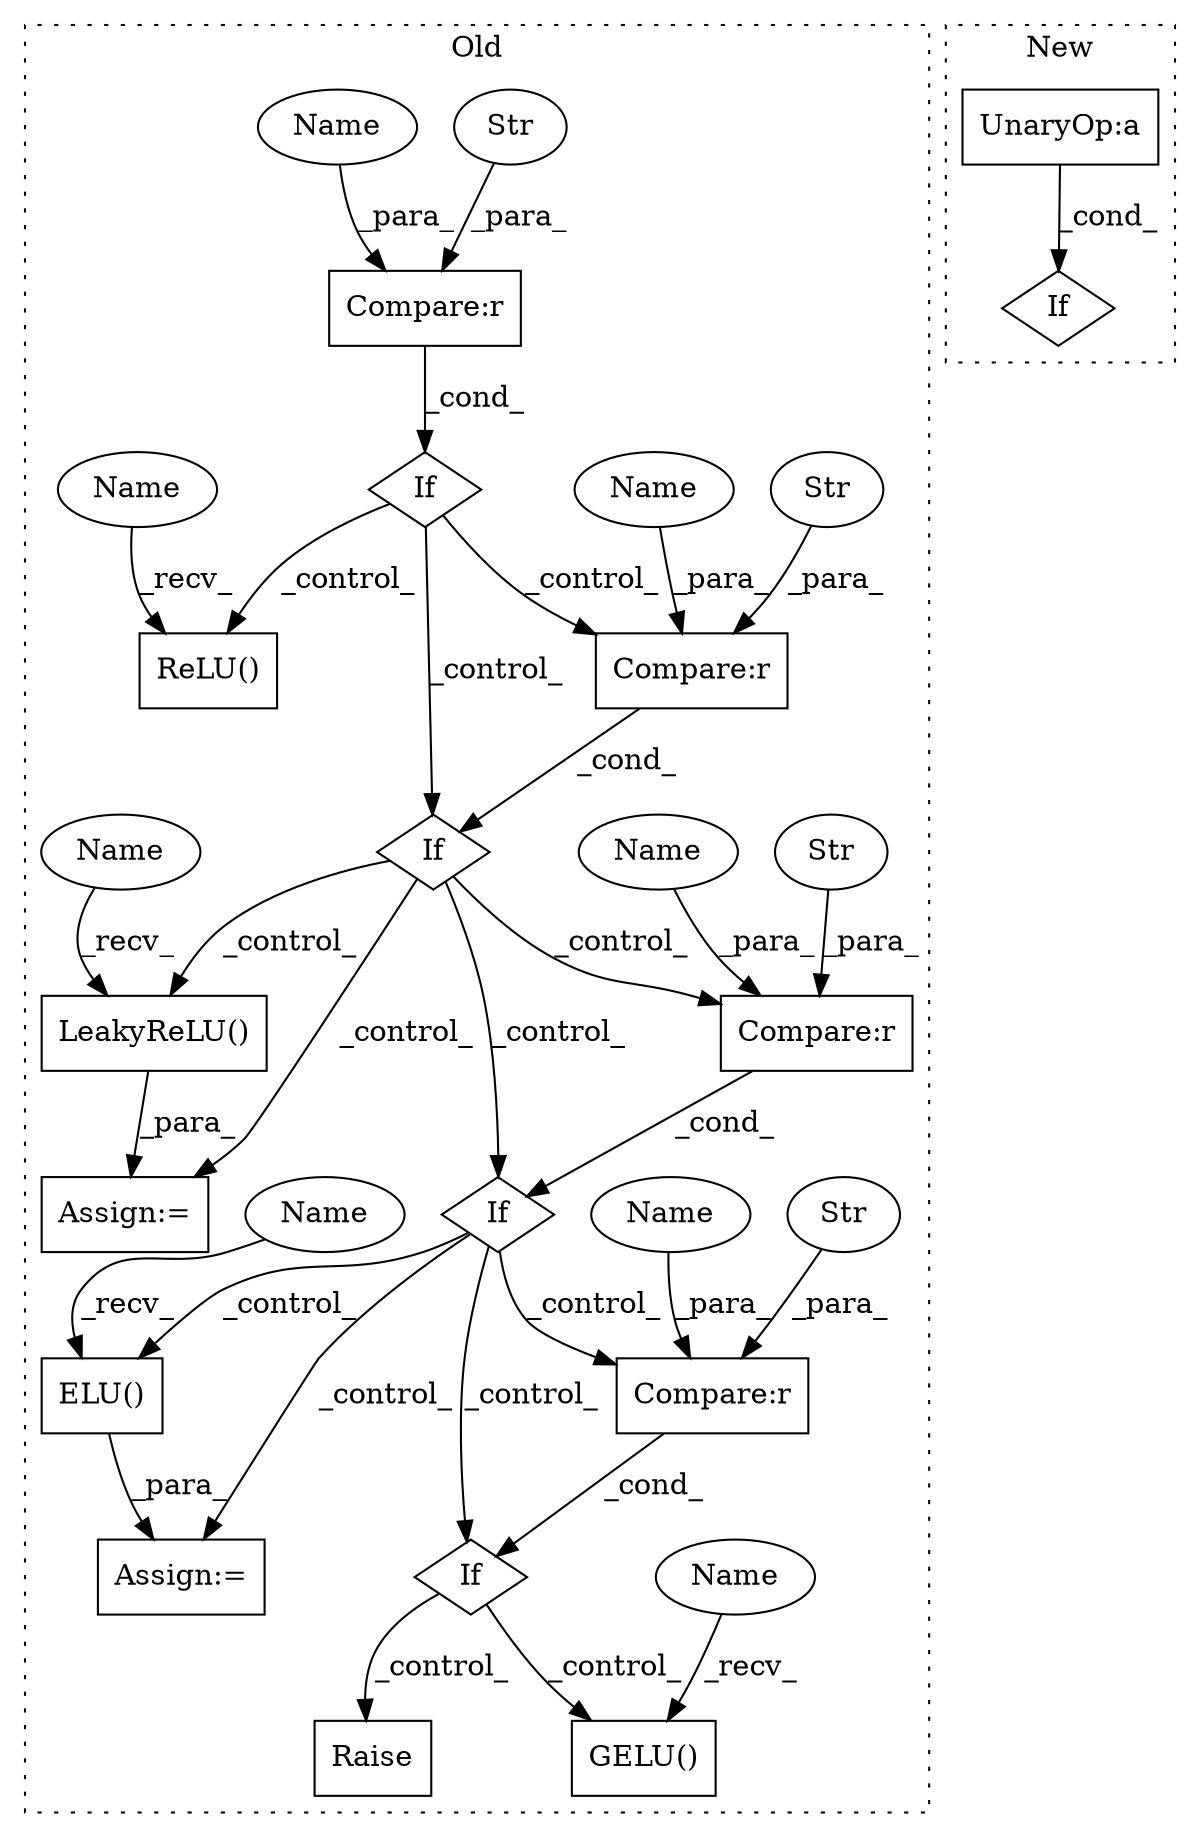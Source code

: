 digraph G {
subgraph cluster0 {
1 [label="ELU()" a="75" s="10037" l="31" shape="box"];
3 [label="If" a="96" s="9862,9891" l="0,14" shape="diamond"];
4 [label="GELU()" a="75" s="10137" l="9" shape="box"];
5 [label="If" a="96" s="9769,9795" l="3,14" shape="diamond"];
6 [label="Compare:r" a="40" s="9983" l="22" shape="box"];
7 [label="If" a="96" s="9983,10005" l="0,14" shape="diamond"];
8 [label="Str" a="66" s="10000" l="5" shape="ellipse"];
9 [label="If" a="96" s="10082,10105" l="0,14" shape="diamond"];
10 [label="Compare:r" a="40" s="9772" l="23" shape="box"];
11 [label="Str" a="66" s="9789" l="6" shape="ellipse"];
12 [label="Compare:r" a="40" s="9862" l="29" shape="box"];
13 [label="Str" a="66" s="9879" l="12" shape="ellipse"];
14 [label="Compare:r" a="40" s="10082" l="23" shape="box"];
15 [label="Str" a="66" s="10099" l="6" shape="ellipse"];
16 [label="Assign:=" a="68" s="10034" l="3" shape="box"];
17 [label="Assign:=" a="68" s="9920" l="3" shape="box"];
18 [label="ReLU()" a="75" s="9827" l="21" shape="box"];
19 [label="LeakyReLU()" a="75" s="9923" l="46" shape="box"];
21 [label="Raise" a="91" s="10173" l="6" shape="box"];
22 [label="Name" a="87" s="9827" l="2" shape="ellipse"];
23 [label="Name" a="87" s="10137" l="2" shape="ellipse"];
24 [label="Name" a="87" s="9923" l="2" shape="ellipse"];
25 [label="Name" a="87" s="10037" l="2" shape="ellipse"];
26 [label="Name" a="87" s="10082" l="13" shape="ellipse"];
27 [label="Name" a="87" s="9983" l="13" shape="ellipse"];
28 [label="Name" a="87" s="9862" l="13" shape="ellipse"];
29 [label="Name" a="87" s="9772" l="13" shape="ellipse"];
label = "Old";
style="dotted";
}
subgraph cluster1 {
2 [label="If" a="96" s="8869,8886" l="3,18" shape="diamond"];
20 [label="UnaryOp:a" a="61" s="8872" l="14" shape="box"];
label = "New";
style="dotted";
}
1 -> 16 [label="_para_"];
3 -> 19 [label="_control_"];
3 -> 7 [label="_control_"];
3 -> 17 [label="_control_"];
3 -> 6 [label="_control_"];
5 -> 18 [label="_control_"];
5 -> 3 [label="_control_"];
5 -> 12 [label="_control_"];
6 -> 7 [label="_cond_"];
7 -> 9 [label="_control_"];
7 -> 14 [label="_control_"];
7 -> 1 [label="_control_"];
7 -> 16 [label="_control_"];
8 -> 6 [label="_para_"];
9 -> 4 [label="_control_"];
9 -> 21 [label="_control_"];
10 -> 5 [label="_cond_"];
11 -> 10 [label="_para_"];
12 -> 3 [label="_cond_"];
13 -> 12 [label="_para_"];
14 -> 9 [label="_cond_"];
15 -> 14 [label="_para_"];
19 -> 17 [label="_para_"];
20 -> 2 [label="_cond_"];
22 -> 18 [label="_recv_"];
23 -> 4 [label="_recv_"];
24 -> 19 [label="_recv_"];
25 -> 1 [label="_recv_"];
26 -> 14 [label="_para_"];
27 -> 6 [label="_para_"];
28 -> 12 [label="_para_"];
29 -> 10 [label="_para_"];
}